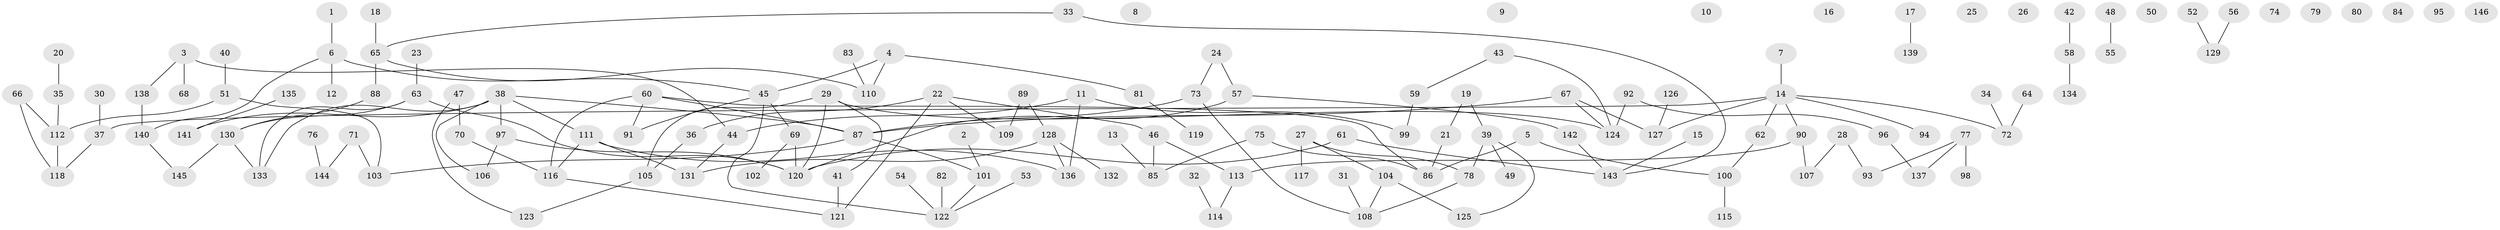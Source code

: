 // coarse degree distribution, {0: 0.12745098039215685, 1: 0.28431372549019607, 2: 0.3235294117647059, 5: 0.0392156862745098, 3: 0.11764705882352941, 7: 0.00980392156862745, 8: 0.00980392156862745, 9: 0.0196078431372549, 4: 0.06862745098039216}
// Generated by graph-tools (version 1.1) at 2025/42/03/04/25 21:42:51]
// undirected, 146 vertices, 157 edges
graph export_dot {
graph [start="1"]
  node [color=gray90,style=filled];
  1;
  2;
  3;
  4;
  5;
  6;
  7;
  8;
  9;
  10;
  11;
  12;
  13;
  14;
  15;
  16;
  17;
  18;
  19;
  20;
  21;
  22;
  23;
  24;
  25;
  26;
  27;
  28;
  29;
  30;
  31;
  32;
  33;
  34;
  35;
  36;
  37;
  38;
  39;
  40;
  41;
  42;
  43;
  44;
  45;
  46;
  47;
  48;
  49;
  50;
  51;
  52;
  53;
  54;
  55;
  56;
  57;
  58;
  59;
  60;
  61;
  62;
  63;
  64;
  65;
  66;
  67;
  68;
  69;
  70;
  71;
  72;
  73;
  74;
  75;
  76;
  77;
  78;
  79;
  80;
  81;
  82;
  83;
  84;
  85;
  86;
  87;
  88;
  89;
  90;
  91;
  92;
  93;
  94;
  95;
  96;
  97;
  98;
  99;
  100;
  101;
  102;
  103;
  104;
  105;
  106;
  107;
  108;
  109;
  110;
  111;
  112;
  113;
  114;
  115;
  116;
  117;
  118;
  119;
  120;
  121;
  122;
  123;
  124;
  125;
  126;
  127;
  128;
  129;
  130;
  131;
  132;
  133;
  134;
  135;
  136;
  137;
  138;
  139;
  140;
  141;
  142;
  143;
  144;
  145;
  146;
  1 -- 6;
  2 -- 101;
  3 -- 44;
  3 -- 68;
  3 -- 138;
  4 -- 45;
  4 -- 81;
  4 -- 110;
  5 -- 86;
  5 -- 100;
  6 -- 12;
  6 -- 45;
  6 -- 140;
  7 -- 14;
  11 -- 44;
  11 -- 99;
  11 -- 136;
  13 -- 85;
  14 -- 37;
  14 -- 62;
  14 -- 72;
  14 -- 90;
  14 -- 94;
  14 -- 127;
  15 -- 143;
  17 -- 139;
  18 -- 65;
  19 -- 21;
  19 -- 39;
  20 -- 35;
  21 -- 86;
  22 -- 36;
  22 -- 46;
  22 -- 109;
  22 -- 121;
  23 -- 63;
  24 -- 57;
  24 -- 73;
  27 -- 78;
  27 -- 104;
  27 -- 117;
  28 -- 93;
  28 -- 107;
  29 -- 41;
  29 -- 105;
  29 -- 120;
  29 -- 124;
  30 -- 37;
  31 -- 108;
  32 -- 114;
  33 -- 65;
  33 -- 143;
  34 -- 72;
  35 -- 112;
  36 -- 105;
  37 -- 118;
  38 -- 87;
  38 -- 97;
  38 -- 106;
  38 -- 111;
  38 -- 133;
  38 -- 141;
  39 -- 49;
  39 -- 78;
  39 -- 125;
  40 -- 51;
  41 -- 121;
  42 -- 58;
  43 -- 59;
  43 -- 124;
  44 -- 131;
  45 -- 69;
  45 -- 91;
  45 -- 122;
  46 -- 85;
  46 -- 113;
  47 -- 70;
  47 -- 123;
  48 -- 55;
  51 -- 103;
  51 -- 112;
  52 -- 129;
  53 -- 122;
  54 -- 122;
  56 -- 129;
  57 -- 120;
  57 -- 142;
  58 -- 134;
  59 -- 99;
  60 -- 86;
  60 -- 87;
  60 -- 91;
  60 -- 116;
  61 -- 120;
  61 -- 143;
  62 -- 100;
  63 -- 120;
  63 -- 130;
  63 -- 133;
  64 -- 72;
  65 -- 88;
  65 -- 110;
  66 -- 112;
  66 -- 118;
  67 -- 87;
  67 -- 124;
  67 -- 127;
  69 -- 102;
  69 -- 120;
  70 -- 116;
  71 -- 103;
  71 -- 144;
  73 -- 87;
  73 -- 108;
  75 -- 85;
  75 -- 86;
  76 -- 144;
  77 -- 93;
  77 -- 98;
  77 -- 137;
  78 -- 108;
  81 -- 119;
  82 -- 122;
  83 -- 110;
  87 -- 101;
  87 -- 103;
  88 -- 130;
  89 -- 109;
  89 -- 128;
  90 -- 107;
  90 -- 113;
  92 -- 96;
  92 -- 124;
  96 -- 137;
  97 -- 106;
  97 -- 120;
  100 -- 115;
  101 -- 122;
  104 -- 108;
  104 -- 125;
  105 -- 123;
  111 -- 116;
  111 -- 131;
  111 -- 136;
  112 -- 118;
  113 -- 114;
  116 -- 121;
  126 -- 127;
  128 -- 131;
  128 -- 132;
  128 -- 136;
  130 -- 133;
  130 -- 145;
  135 -- 141;
  138 -- 140;
  140 -- 145;
  142 -- 143;
}
